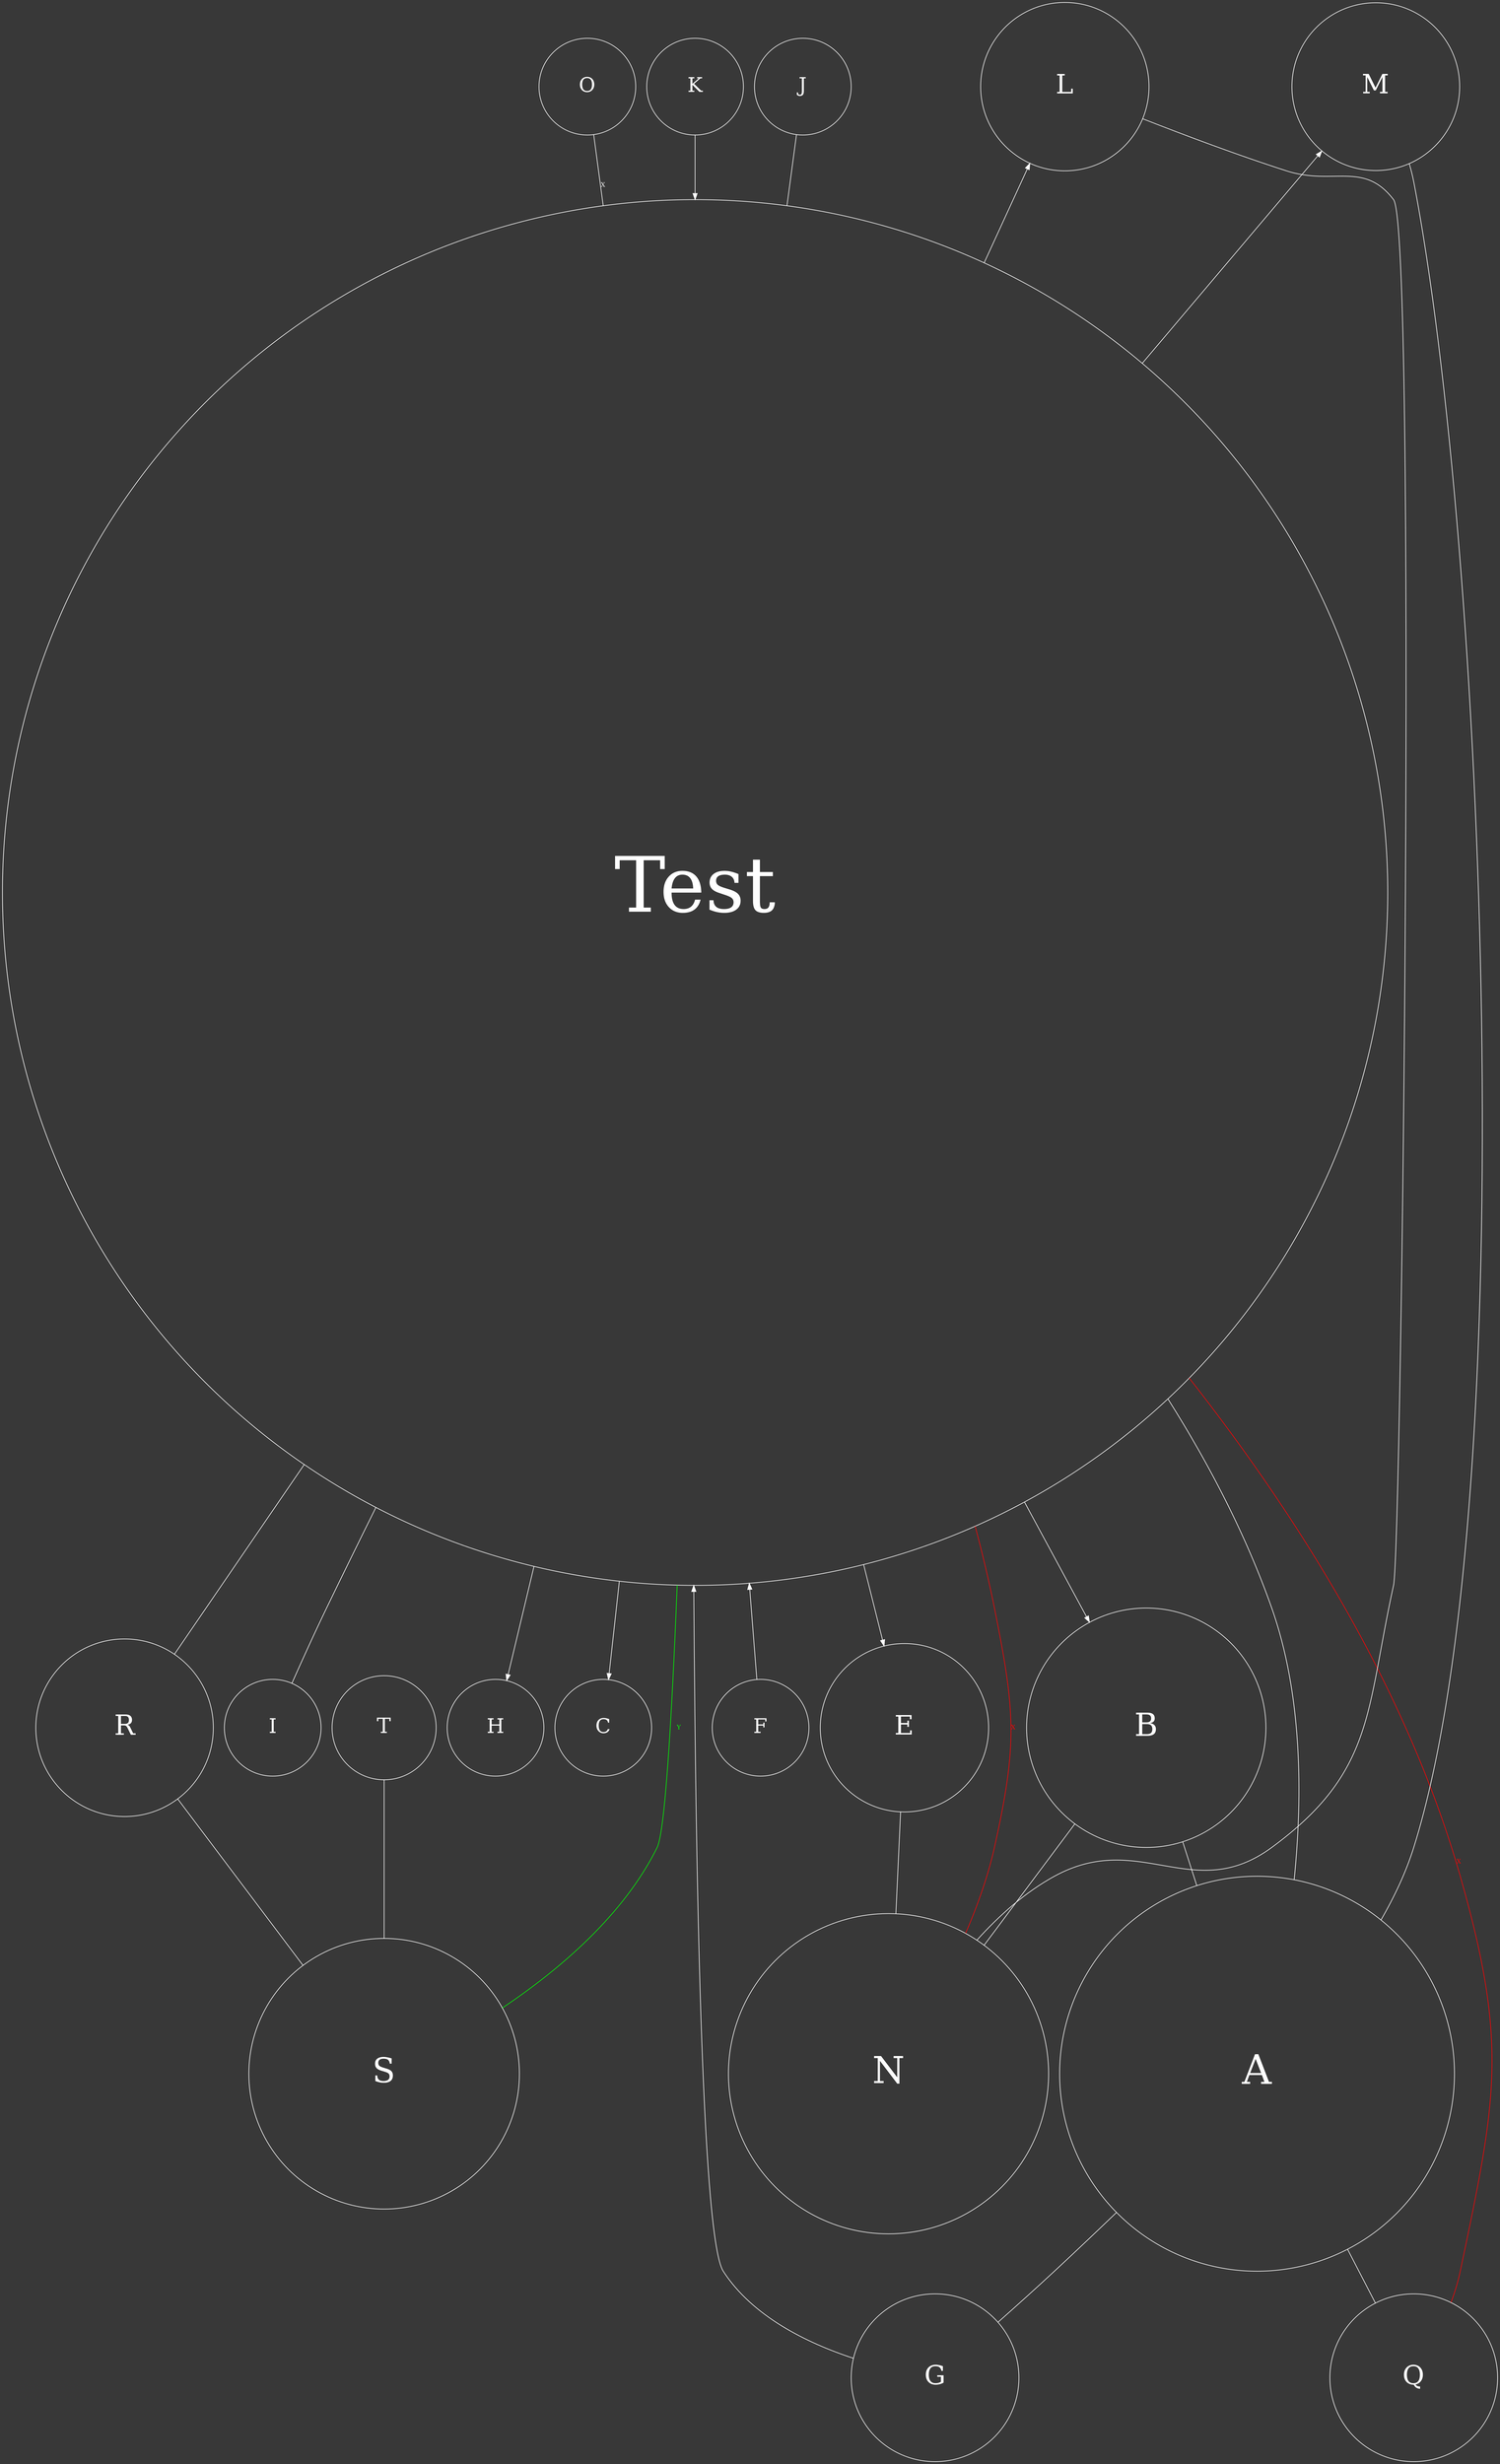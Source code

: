 digraph "" {
	graph [bgcolor=grey22,
		penwidth=1
	];
	node [color=white,
		fixedsize=True,
		fontcolor=white,
		shape=circle
	];
	edge [fontsize=10];
	Test	 [fontsize=125.3590247722077,
		width=31.42977018367797];
	B	 [fontsize=52.135253893180234,
		width=5.436169397012729];
	Test -> B	 [color=white,
		dir=forward,
		fontcolor=white];
	A	 [fontsize=66.90901686464305,
		width=8.953633075586179];
	Test -> A	 [color=white,
		dir=none,
		fontcolor=white];
	Q	 [fontsize=43.6002232578829,
		width=3.801958936274467];
	Test -> Q	 [color="#ff0103",
		dir=none,
		fontcolor="#ff0103",
		label=X];
	N	 [fontsize=60.26223636012163,
		width=7.263074262246332];
	Test -> N	 [color="#ff0103",
		dir=none,
		fontcolor="#ff0103",
		label=X];
	R	 [fontsize=44.89087752138725,
		width=4.030381769280382];
	Test -> R	 [color=white,
		dir=none,
		fontcolor=white];
	S	 [fontsize=55.37934570728099,
		width=6.133743861933081];
	Test -> S	 [color="#00fe03",
		dir=none,
		fontcolor="#00fe03",
		label=Y];
	I	 [fontsize=33.0928921382762,
		width=2.1902790201511655];
	Test -> I	 [color=white,
		dir=none,
		fontcolor=white];
	G	 [fontsize=43.6002232578829,
		width=3.801958936274467];
	Test -> G	 [color=white,
		dir=back,
		fontcolor=white];
	H	 [fontsize=33.0928921382762,
		width=2.1902790201511655];
	Test -> H	 [color=white,
		dir=forward,
		fontcolor=white];
	C	 [fontsize=33.0928921382762,
		width=2.1902790201511655];
	Test -> C	 [color=white,
		dir=forward,
		fontcolor=white];
	E	 [fontsize=43.72922067044773,
		width=3.8244894808894268];
	Test -> E	 [color=white,
		dir=forward,
		fontcolor=white];
	F	 [fontsize=33.0928921382762,
		width=2.1902790201511655];
	Test -> F	 [color=white,
		dir=back,
		fontcolor=white];
	B -> A	 [color=white,
		dir=none,
		fontcolor=white];
	B -> N	 [color=white,
		dir=none,
		fontcolor=white];
	M	 [fontsize=43.60022325788291,
		width=3.8019589362744672];
	M -> Test	 [color=white,
		dir=back,
		fontcolor=white];
	M -> A	 [color=white,
		dir=none,
		fontcolor=white];
	A -> Q	 [color=white,
		dir=none,
		fontcolor=white];
	A -> G	 [color=white,
		dir=none,
		fontcolor=white];
	L	 [fontsize=43.72922067044773,
		width=3.824489480889427];
	L -> Test	 [color=white,
		dir=back,
		fontcolor=white];
	L -> N	 [color=white,
		dir=none,
		fontcolor=white];
	R -> S	 [color=white,
		dir=none,
		fontcolor=white];
	E -> N	 [color=white,
		dir=none,
		fontcolor=white];
	T	 [fontsize=34.39780907705388,
		width=2.366418538602901];
	T -> S	 [color=white,
		dir=none,
		fontcolor=white];
	J	 [fontsize=33.0928921382762,
		width=2.1902790201511655];
	J -> Test	 [color=white,
		dir=none,
		fontcolor=white];
	O	 [fontsize=33.0928921382762,
		width=2.1902790201511655];
	O -> Test	 [color=white,
		dir=none,
		fontcolor=white,
		label=X];
	K	 [fontsize=33.0928921382762,
		width=2.1902790201511655];
	K -> Test	 [color=white,
		dir=forward,
		fontcolor=white];
}
